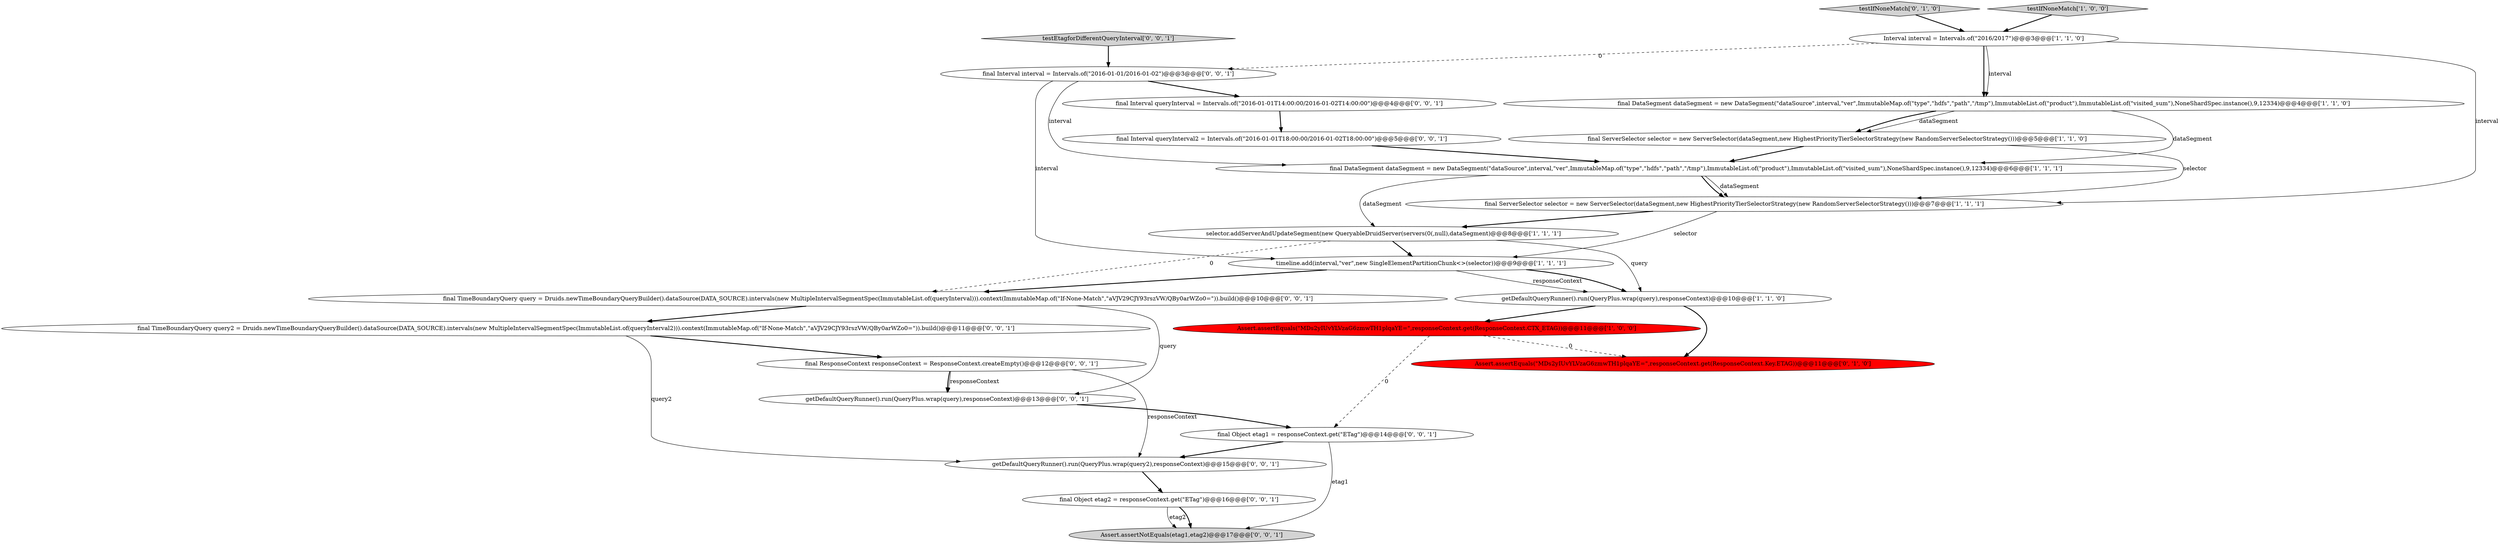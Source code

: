 digraph {
5 [style = filled, label = "final ServerSelector selector = new ServerSelector(dataSegment,new HighestPriorityTierSelectorStrategy(new RandomServerSelectorStrategy()))@@@7@@@['1', '1', '1']", fillcolor = white, shape = ellipse image = "AAA0AAABBB1BBB"];
9 [style = filled, label = "getDefaultQueryRunner().run(QueryPlus.wrap(query),responseContext)@@@10@@@['1', '1', '0']", fillcolor = white, shape = ellipse image = "AAA0AAABBB1BBB"];
21 [style = filled, label = "final Object etag1 = responseContext.get(\"ETag\")@@@14@@@['0', '0', '1']", fillcolor = white, shape = ellipse image = "AAA0AAABBB3BBB"];
1 [style = filled, label = "timeline.add(interval,\"ver\",new SingleElementPartitionChunk<>(selector))@@@9@@@['1', '1', '1']", fillcolor = white, shape = ellipse image = "AAA0AAABBB1BBB"];
14 [style = filled, label = "Assert.assertNotEquals(etag1,etag2)@@@17@@@['0', '0', '1']", fillcolor = lightgray, shape = ellipse image = "AAA0AAABBB3BBB"];
17 [style = filled, label = "final Object etag2 = responseContext.get(\"ETag\")@@@16@@@['0', '0', '1']", fillcolor = white, shape = ellipse image = "AAA0AAABBB3BBB"];
19 [style = filled, label = "final Interval interval = Intervals.of(\"2016-01-01/2016-01-02\")@@@3@@@['0', '0', '1']", fillcolor = white, shape = ellipse image = "AAA0AAABBB3BBB"];
10 [style = filled, label = "testIfNoneMatch['0', '1', '0']", fillcolor = lightgray, shape = diamond image = "AAA0AAABBB2BBB"];
16 [style = filled, label = "final ResponseContext responseContext = ResponseContext.createEmpty()@@@12@@@['0', '0', '1']", fillcolor = white, shape = ellipse image = "AAA0AAABBB3BBB"];
20 [style = filled, label = "final Interval queryInterval2 = Intervals.of(\"2016-01-01T18:00:00/2016-01-02T18:00:00\")@@@5@@@['0', '0', '1']", fillcolor = white, shape = ellipse image = "AAA0AAABBB3BBB"];
0 [style = filled, label = "final ServerSelector selector = new ServerSelector(dataSegment,new HighestPriorityTierSelectorStrategy(new RandomServerSelectorStrategy()))@@@5@@@['1', '1', '0']", fillcolor = white, shape = ellipse image = "AAA0AAABBB1BBB"];
18 [style = filled, label = "testEtagforDifferentQueryInterval['0', '0', '1']", fillcolor = lightgray, shape = diamond image = "AAA0AAABBB3BBB"];
22 [style = filled, label = "getDefaultQueryRunner().run(QueryPlus.wrap(query),responseContext)@@@13@@@['0', '0', '1']", fillcolor = white, shape = ellipse image = "AAA0AAABBB3BBB"];
12 [style = filled, label = "final TimeBoundaryQuery query = Druids.newTimeBoundaryQueryBuilder().dataSource(DATA_SOURCE).intervals(new MultipleIntervalSegmentSpec(ImmutableList.of(queryInterval))).context(ImmutableMap.of(\"If-None-Match\",\"aVJV29CJY93rszVW/QBy0arWZo0=\")).build()@@@10@@@['0', '0', '1']", fillcolor = white, shape = ellipse image = "AAA0AAABBB3BBB"];
7 [style = filled, label = "Assert.assertEquals(\"MDs2yIUvYLVzaG6zmwTH1plqaYE=\",responseContext.get(ResponseContext.CTX_ETAG))@@@11@@@['1', '0', '0']", fillcolor = red, shape = ellipse image = "AAA1AAABBB1BBB"];
15 [style = filled, label = "final Interval queryInterval = Intervals.of(\"2016-01-01T14:00:00/2016-01-02T14:00:00\")@@@4@@@['0', '0', '1']", fillcolor = white, shape = ellipse image = "AAA0AAABBB3BBB"];
4 [style = filled, label = "Interval interval = Intervals.of(\"2016/2017\")@@@3@@@['1', '1', '0']", fillcolor = white, shape = ellipse image = "AAA0AAABBB1BBB"];
2 [style = filled, label = "final DataSegment dataSegment = new DataSegment(\"dataSource\",interval,\"ver\",ImmutableMap.of(\"type\",\"hdfs\",\"path\",\"/tmp\"),ImmutableList.of(\"product\"),ImmutableList.of(\"visited_sum\"),NoneShardSpec.instance(),9,12334)@@@6@@@['1', '1', '1']", fillcolor = white, shape = ellipse image = "AAA0AAABBB1BBB"];
3 [style = filled, label = "selector.addServerAndUpdateSegment(new QueryableDruidServer(servers(0(,null),dataSegment)@@@8@@@['1', '1', '1']", fillcolor = white, shape = ellipse image = "AAA0AAABBB1BBB"];
13 [style = filled, label = "final TimeBoundaryQuery query2 = Druids.newTimeBoundaryQueryBuilder().dataSource(DATA_SOURCE).intervals(new MultipleIntervalSegmentSpec(ImmutableList.of(queryInterval2))).context(ImmutableMap.of(\"If-None-Match\",\"aVJV29CJY93rszVW/QBy0arWZo0=\")).build()@@@11@@@['0', '0', '1']", fillcolor = white, shape = ellipse image = "AAA0AAABBB3BBB"];
8 [style = filled, label = "final DataSegment dataSegment = new DataSegment(\"dataSource\",interval,\"ver\",ImmutableMap.of(\"type\",\"hdfs\",\"path\",\"/tmp\"),ImmutableList.of(\"product\"),ImmutableList.of(\"visited_sum\"),NoneShardSpec.instance(),9,12334)@@@4@@@['1', '1', '0']", fillcolor = white, shape = ellipse image = "AAA0AAABBB1BBB"];
6 [style = filled, label = "testIfNoneMatch['1', '0', '0']", fillcolor = lightgray, shape = diamond image = "AAA0AAABBB1BBB"];
23 [style = filled, label = "getDefaultQueryRunner().run(QueryPlus.wrap(query2),responseContext)@@@15@@@['0', '0', '1']", fillcolor = white, shape = ellipse image = "AAA0AAABBB3BBB"];
11 [style = filled, label = "Assert.assertEquals(\"MDs2yIUvYLVzaG6zmwTH1plqaYE=\",responseContext.get(ResponseContext.Key.ETAG))@@@11@@@['0', '1', '0']", fillcolor = red, shape = ellipse image = "AAA1AAABBB2BBB"];
16->22 [style = solid, label="responseContext"];
13->23 [style = solid, label="query2"];
5->3 [style = bold, label=""];
19->1 [style = solid, label="interval"];
7->21 [style = dashed, label="0"];
9->11 [style = bold, label=""];
1->9 [style = solid, label="responseContext"];
3->1 [style = bold, label=""];
2->3 [style = solid, label="dataSegment"];
16->23 [style = solid, label="responseContext"];
0->2 [style = bold, label=""];
18->19 [style = bold, label=""];
5->1 [style = solid, label="selector"];
22->21 [style = bold, label=""];
7->11 [style = dashed, label="0"];
12->22 [style = solid, label="query"];
19->2 [style = solid, label="interval"];
0->5 [style = solid, label="selector"];
8->0 [style = solid, label="dataSegment"];
9->7 [style = bold, label=""];
16->22 [style = bold, label=""];
13->16 [style = bold, label=""];
17->14 [style = solid, label="etag2"];
1->9 [style = bold, label=""];
20->2 [style = bold, label=""];
8->0 [style = bold, label=""];
21->14 [style = solid, label="etag1"];
12->13 [style = bold, label=""];
6->4 [style = bold, label=""];
2->5 [style = solid, label="dataSegment"];
8->2 [style = solid, label="dataSegment"];
3->12 [style = dashed, label="0"];
17->14 [style = bold, label=""];
3->9 [style = solid, label="query"];
15->20 [style = bold, label=""];
1->12 [style = bold, label=""];
4->5 [style = solid, label="interval"];
10->4 [style = bold, label=""];
4->8 [style = bold, label=""];
23->17 [style = bold, label=""];
4->19 [style = dashed, label="0"];
4->8 [style = solid, label="interval"];
19->15 [style = bold, label=""];
2->5 [style = bold, label=""];
21->23 [style = bold, label=""];
}
